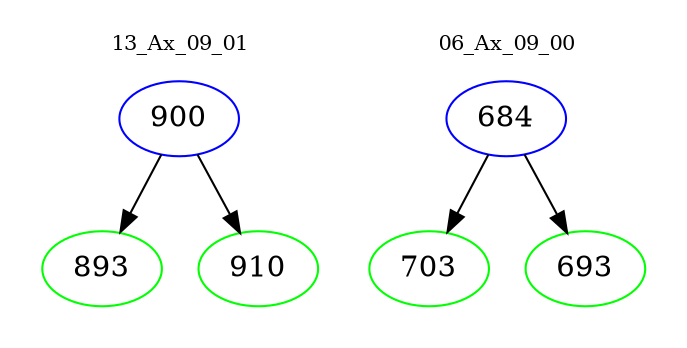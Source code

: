 digraph{
subgraph cluster_0 {
color = white
label = "13_Ax_09_01";
fontsize=10;
T0_900 [label="900", color="blue"]
T0_900 -> T0_893 [color="black"]
T0_893 [label="893", color="green"]
T0_900 -> T0_910 [color="black"]
T0_910 [label="910", color="green"]
}
subgraph cluster_1 {
color = white
label = "06_Ax_09_00";
fontsize=10;
T1_684 [label="684", color="blue"]
T1_684 -> T1_703 [color="black"]
T1_703 [label="703", color="green"]
T1_684 -> T1_693 [color="black"]
T1_693 [label="693", color="green"]
}
}
